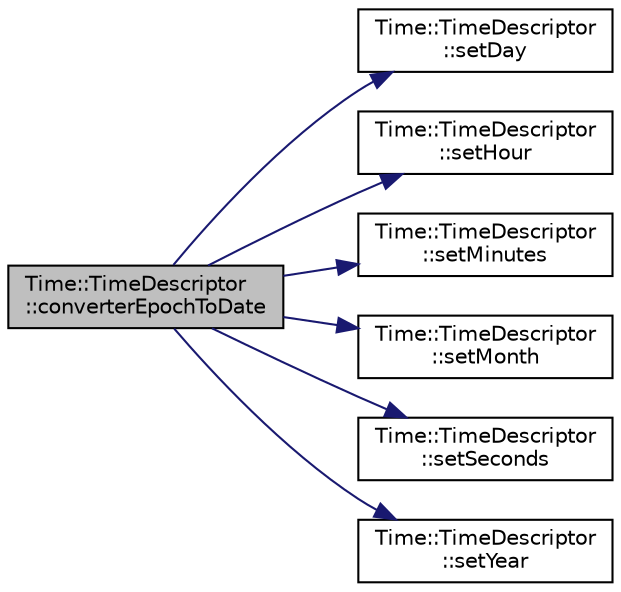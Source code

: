 digraph "Time::TimeDescriptor::converterEpochToDate"
{
 // LATEX_PDF_SIZE
  edge [fontname="Helvetica",fontsize="10",labelfontname="Helvetica",labelfontsize="10"];
  node [fontname="Helvetica",fontsize="10",shape=record];
  rankdir="LR";
  Node1 [label="Time::TimeDescriptor\l::converterEpochToDate",height=0.2,width=0.4,color="black", fillcolor="grey75", style="filled", fontcolor="black",tooltip=" "];
  Node1 -> Node2 [color="midnightblue",fontsize="10",style="solid",fontname="Helvetica"];
  Node2 [label="Time::TimeDescriptor\l::setDay",height=0.2,width=0.4,color="black", fillcolor="white", style="filled",URL="$d9/dfc/class_time_1_1_time_descriptor.html#a044b6deffcb0945e1fea07508a29700c",tooltip=" "];
  Node1 -> Node3 [color="midnightblue",fontsize="10",style="solid",fontname="Helvetica"];
  Node3 [label="Time::TimeDescriptor\l::setHour",height=0.2,width=0.4,color="black", fillcolor="white", style="filled",URL="$d9/dfc/class_time_1_1_time_descriptor.html#a70c34aabccd4b06db7bbf2bb3e90dbf2",tooltip=" "];
  Node1 -> Node4 [color="midnightblue",fontsize="10",style="solid",fontname="Helvetica"];
  Node4 [label="Time::TimeDescriptor\l::setMinutes",height=0.2,width=0.4,color="black", fillcolor="white", style="filled",URL="$d9/dfc/class_time_1_1_time_descriptor.html#a7501cfbed7e802712cdc856cdd8a72a5",tooltip=" "];
  Node1 -> Node5 [color="midnightblue",fontsize="10",style="solid",fontname="Helvetica"];
  Node5 [label="Time::TimeDescriptor\l::setMonth",height=0.2,width=0.4,color="black", fillcolor="white", style="filled",URL="$d9/dfc/class_time_1_1_time_descriptor.html#af2b53eb9927e42fc06730e7ad3a6f0c0",tooltip=" "];
  Node1 -> Node6 [color="midnightblue",fontsize="10",style="solid",fontname="Helvetica"];
  Node6 [label="Time::TimeDescriptor\l::setSeconds",height=0.2,width=0.4,color="black", fillcolor="white", style="filled",URL="$d9/dfc/class_time_1_1_time_descriptor.html#a3c06a931c28e00700e0002a799d96ebf",tooltip=" "];
  Node1 -> Node7 [color="midnightblue",fontsize="10",style="solid",fontname="Helvetica"];
  Node7 [label="Time::TimeDescriptor\l::setYear",height=0.2,width=0.4,color="black", fillcolor="white", style="filled",URL="$d9/dfc/class_time_1_1_time_descriptor.html#a40a2caf50e2f4b36ae0270f0af9d7ec4",tooltip=" "];
}
